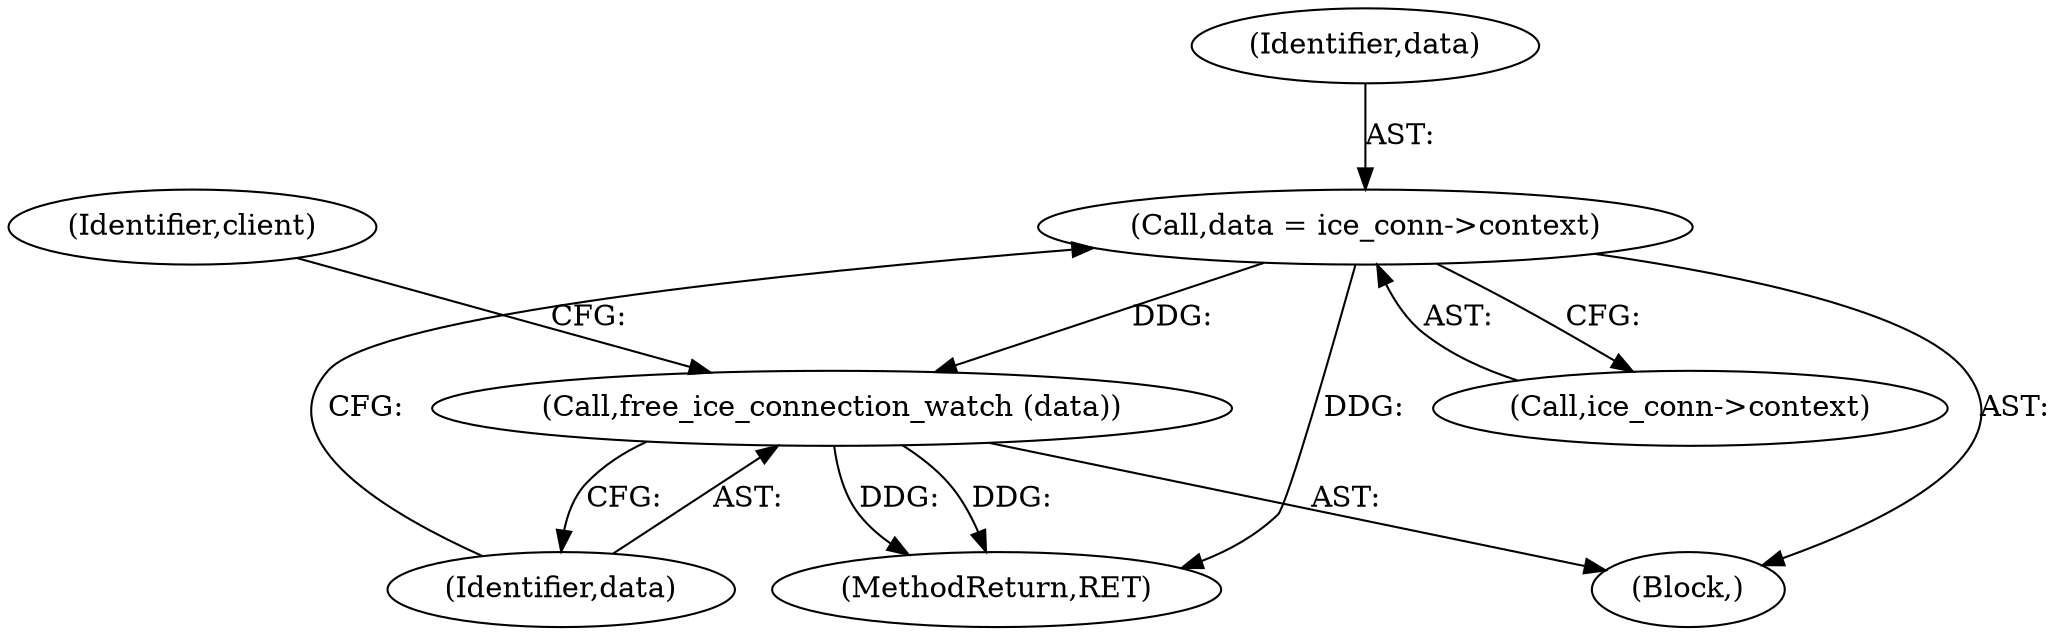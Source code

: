 digraph "0_gnome-session_b0dc999e0b45355314616321dbb6cb71e729fc9d_4@pointer" {
"1000136" [label="(Call,data = ice_conn->context)"];
"1000141" [label="(Call,free_ice_connection_watch (data))"];
"1000137" [label="(Identifier,data)"];
"1000109" [label="(Block,)"];
"1000136" [label="(Call,data = ice_conn->context)"];
"1000144" [label="(Identifier,client)"];
"1000141" [label="(Call,free_ice_connection_watch (data))"];
"1000142" [label="(Identifier,data)"];
"1000167" [label="(MethodReturn,RET)"];
"1000138" [label="(Call,ice_conn->context)"];
"1000136" -> "1000109"  [label="AST: "];
"1000136" -> "1000138"  [label="CFG: "];
"1000137" -> "1000136"  [label="AST: "];
"1000138" -> "1000136"  [label="AST: "];
"1000142" -> "1000136"  [label="CFG: "];
"1000136" -> "1000167"  [label="DDG: "];
"1000136" -> "1000141"  [label="DDG: "];
"1000141" -> "1000109"  [label="AST: "];
"1000141" -> "1000142"  [label="CFG: "];
"1000142" -> "1000141"  [label="AST: "];
"1000144" -> "1000141"  [label="CFG: "];
"1000141" -> "1000167"  [label="DDG: "];
"1000141" -> "1000167"  [label="DDG: "];
}
